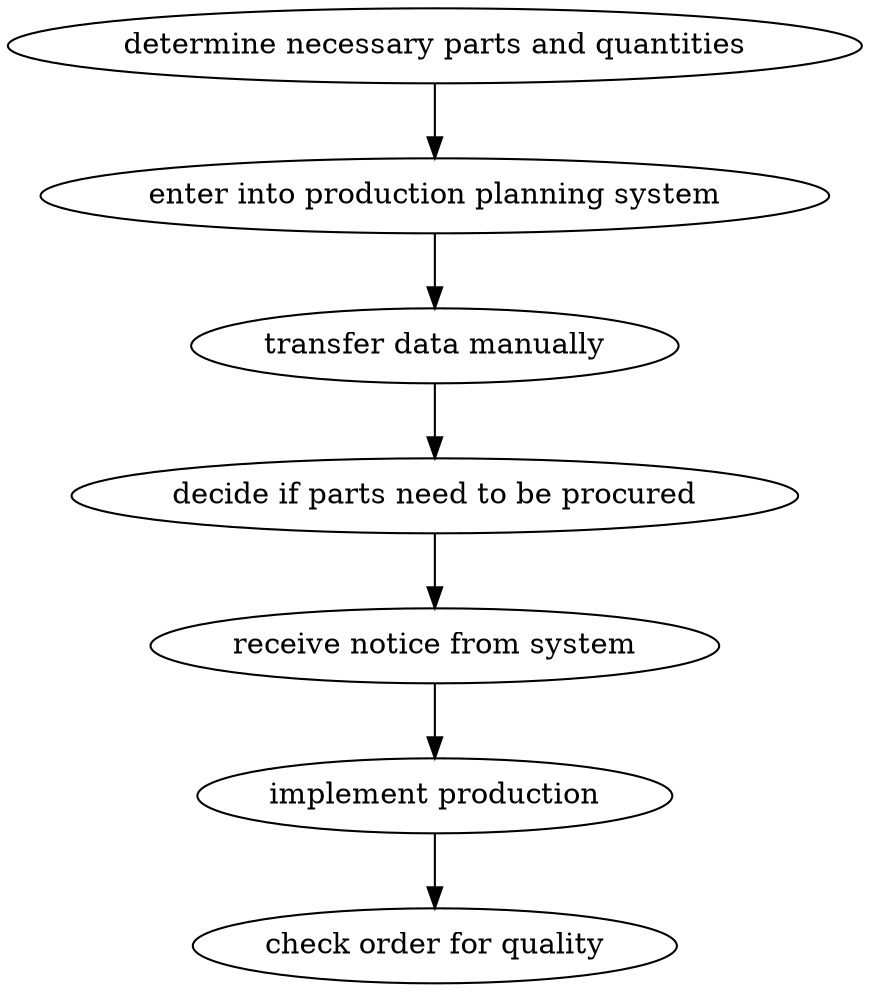 strict digraph "doc-6.3" {
	graph [name="doc-6.3"];
	"determine necessary parts and quantities"	[attrs="{'type': 'Activity', 'label': 'determine necessary parts and quantities'}"];
	"enter into production planning system"	[attrs="{'type': 'Activity', 'label': 'enter into production planning system'}"];
	"determine necessary parts and quantities" -> "enter into production planning system"	[attrs="{'type': 'flow', 'label': 'flow'}"];
	"transfer data manually"	[attrs="{'type': 'Activity', 'label': 'transfer data manually'}"];
	"enter into production planning system" -> "transfer data manually"	[attrs="{'type': 'flow', 'label': 'flow'}"];
	"decide if parts need to be procured"	[attrs="{'type': 'Activity', 'label': 'decide if parts need to be procured'}"];
	"transfer data manually" -> "decide if parts need to be procured"	[attrs="{'type': 'flow', 'label': 'flow'}"];
	"receive notice from system"	[attrs="{'type': 'Activity', 'label': 'receive notice from system'}"];
	"decide if parts need to be procured" -> "receive notice from system"	[attrs="{'type': 'flow', 'label': 'flow'}"];
	"implement production"	[attrs="{'type': 'Activity', 'label': 'implement production'}"];
	"receive notice from system" -> "implement production"	[attrs="{'type': 'flow', 'label': 'flow'}"];
	"check order for quality"	[attrs="{'type': 'Activity', 'label': 'check order for quality'}"];
	"implement production" -> "check order for quality"	[attrs="{'type': 'flow', 'label': 'flow'}"];
}
